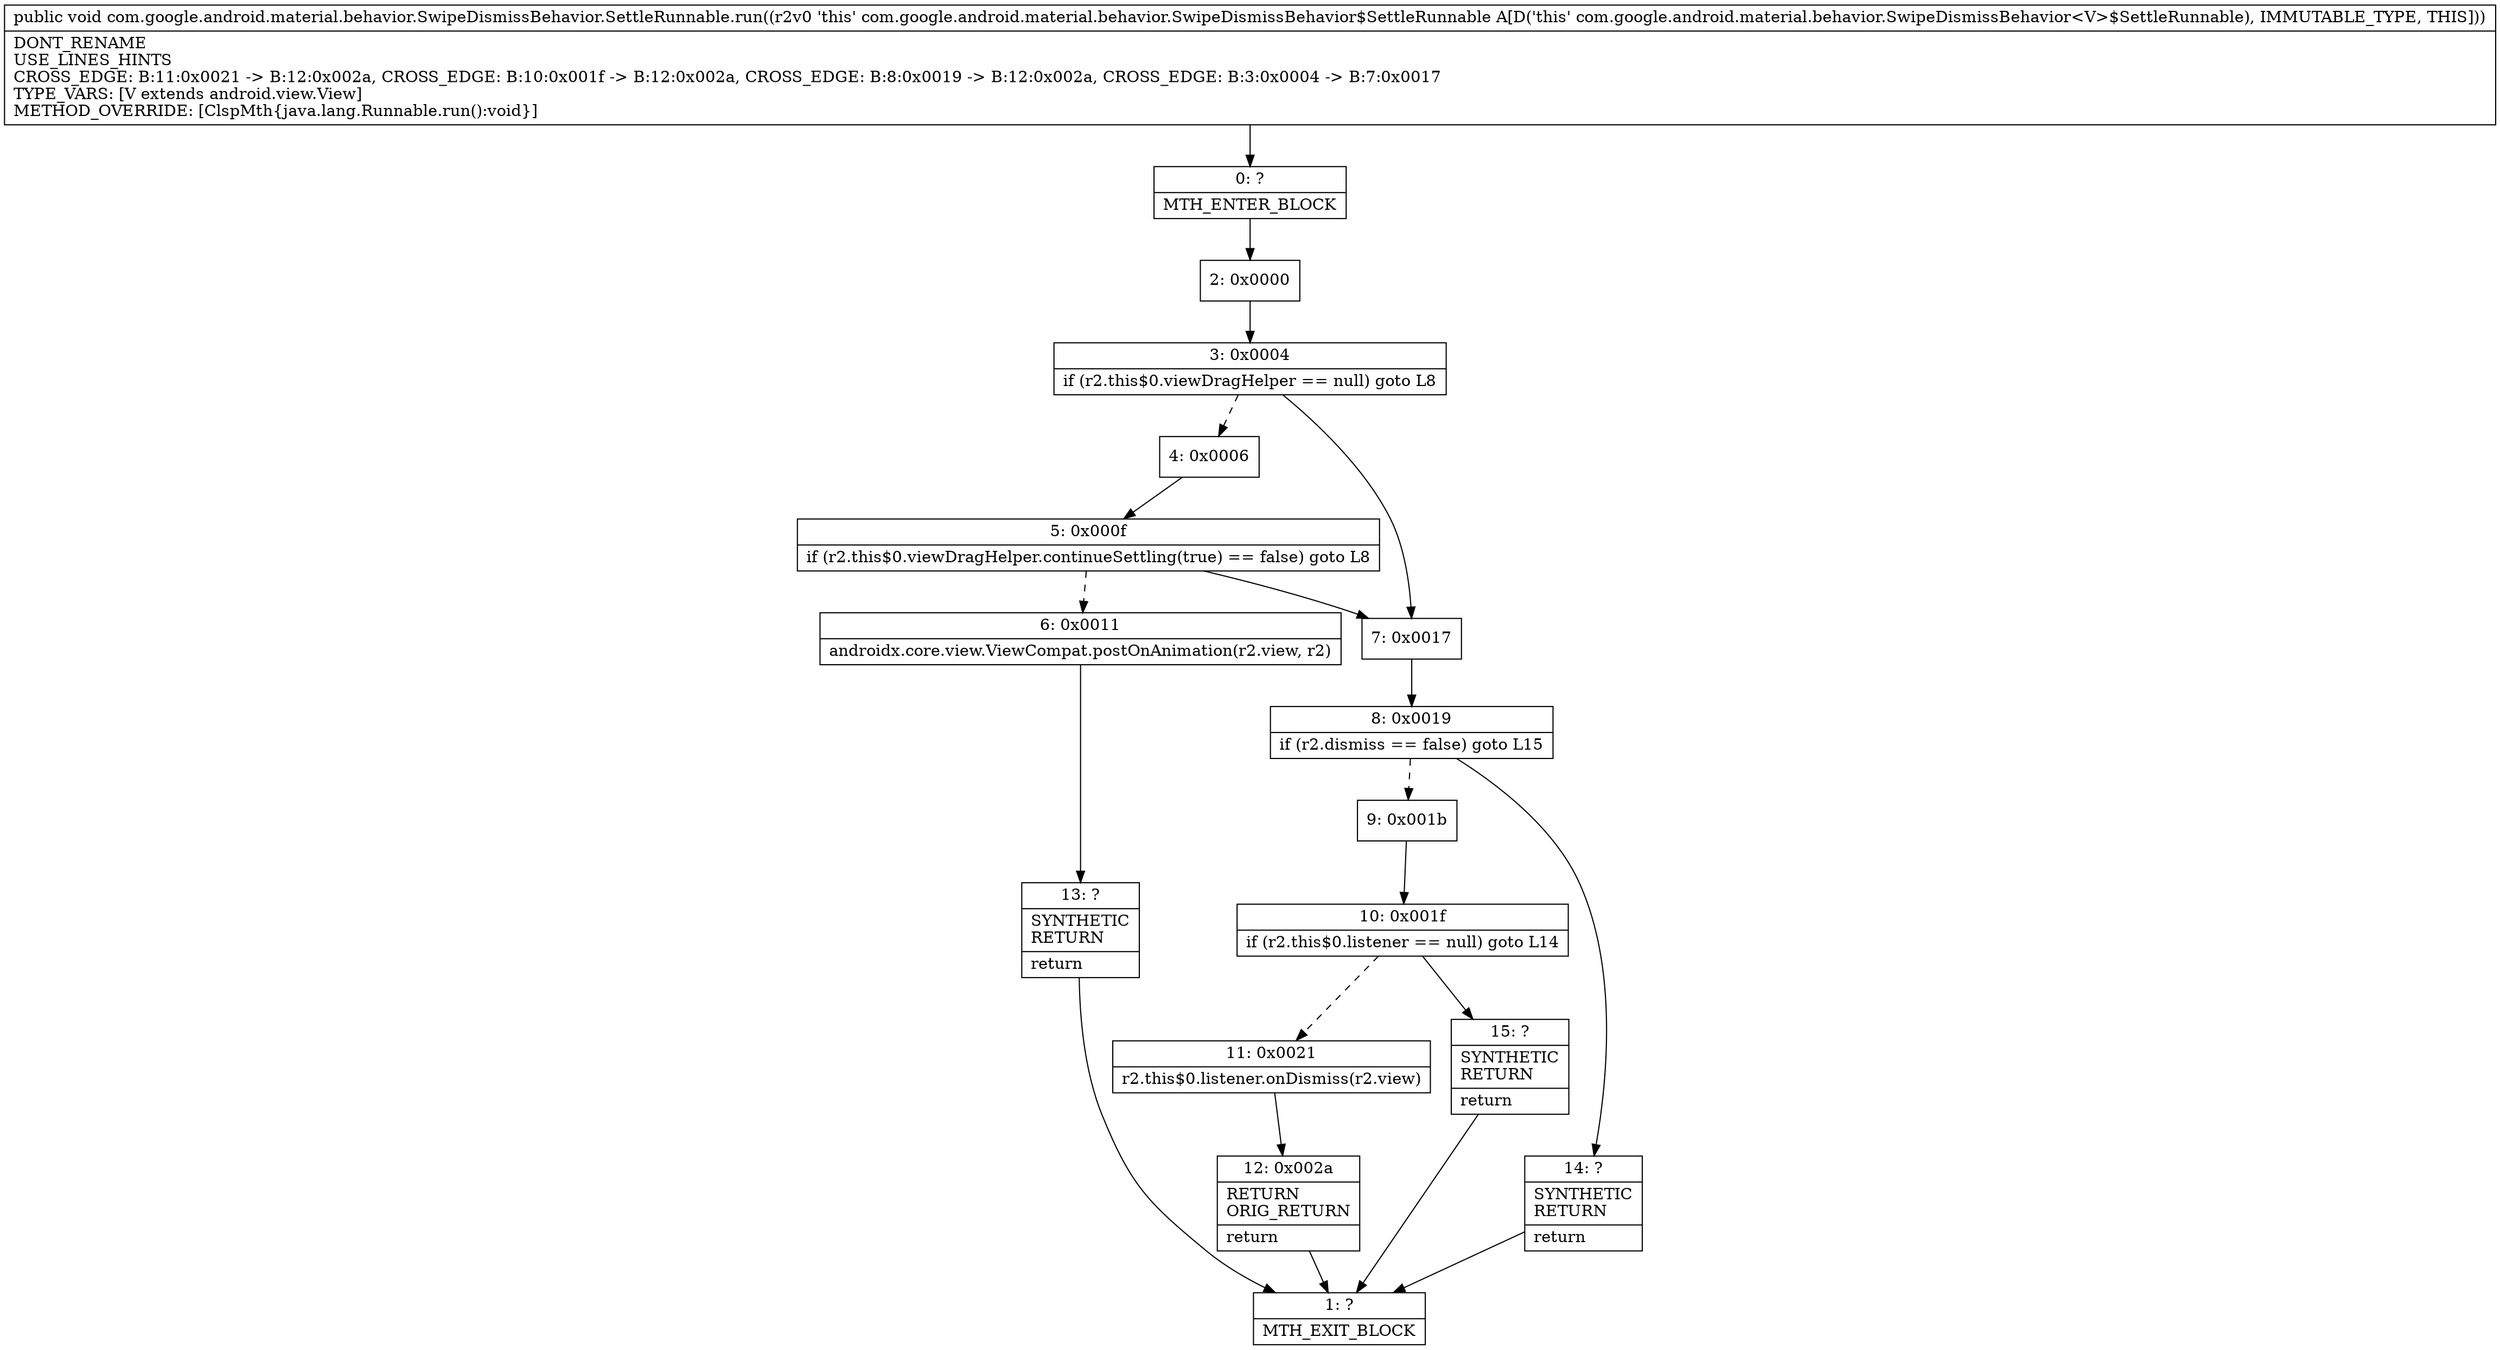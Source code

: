 digraph "CFG forcom.google.android.material.behavior.SwipeDismissBehavior.SettleRunnable.run()V" {
Node_0 [shape=record,label="{0\:\ ?|MTH_ENTER_BLOCK\l}"];
Node_2 [shape=record,label="{2\:\ 0x0000}"];
Node_3 [shape=record,label="{3\:\ 0x0004|if (r2.this$0.viewDragHelper == null) goto L8\l}"];
Node_4 [shape=record,label="{4\:\ 0x0006}"];
Node_5 [shape=record,label="{5\:\ 0x000f|if (r2.this$0.viewDragHelper.continueSettling(true) == false) goto L8\l}"];
Node_6 [shape=record,label="{6\:\ 0x0011|androidx.core.view.ViewCompat.postOnAnimation(r2.view, r2)\l}"];
Node_13 [shape=record,label="{13\:\ ?|SYNTHETIC\lRETURN\l|return\l}"];
Node_1 [shape=record,label="{1\:\ ?|MTH_EXIT_BLOCK\l}"];
Node_7 [shape=record,label="{7\:\ 0x0017}"];
Node_8 [shape=record,label="{8\:\ 0x0019|if (r2.dismiss == false) goto L15\l}"];
Node_9 [shape=record,label="{9\:\ 0x001b}"];
Node_10 [shape=record,label="{10\:\ 0x001f|if (r2.this$0.listener == null) goto L14\l}"];
Node_11 [shape=record,label="{11\:\ 0x0021|r2.this$0.listener.onDismiss(r2.view)\l}"];
Node_12 [shape=record,label="{12\:\ 0x002a|RETURN\lORIG_RETURN\l|return\l}"];
Node_15 [shape=record,label="{15\:\ ?|SYNTHETIC\lRETURN\l|return\l}"];
Node_14 [shape=record,label="{14\:\ ?|SYNTHETIC\lRETURN\l|return\l}"];
MethodNode[shape=record,label="{public void com.google.android.material.behavior.SwipeDismissBehavior.SettleRunnable.run((r2v0 'this' com.google.android.material.behavior.SwipeDismissBehavior$SettleRunnable A[D('this' com.google.android.material.behavior.SwipeDismissBehavior\<V\>$SettleRunnable), IMMUTABLE_TYPE, THIS]))  | DONT_RENAME\lUSE_LINES_HINTS\lCROSS_EDGE: B:11:0x0021 \-\> B:12:0x002a, CROSS_EDGE: B:10:0x001f \-\> B:12:0x002a, CROSS_EDGE: B:8:0x0019 \-\> B:12:0x002a, CROSS_EDGE: B:3:0x0004 \-\> B:7:0x0017\lTYPE_VARS: [V extends android.view.View]\lMETHOD_OVERRIDE: [ClspMth\{java.lang.Runnable.run():void\}]\l}"];
MethodNode -> Node_0;Node_0 -> Node_2;
Node_2 -> Node_3;
Node_3 -> Node_4[style=dashed];
Node_3 -> Node_7;
Node_4 -> Node_5;
Node_5 -> Node_6[style=dashed];
Node_5 -> Node_7;
Node_6 -> Node_13;
Node_13 -> Node_1;
Node_7 -> Node_8;
Node_8 -> Node_9[style=dashed];
Node_8 -> Node_14;
Node_9 -> Node_10;
Node_10 -> Node_11[style=dashed];
Node_10 -> Node_15;
Node_11 -> Node_12;
Node_12 -> Node_1;
Node_15 -> Node_1;
Node_14 -> Node_1;
}

